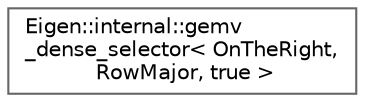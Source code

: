 digraph "Graphical Class Hierarchy"
{
 // LATEX_PDF_SIZE
  bgcolor="transparent";
  edge [fontname=Helvetica,fontsize=10,labelfontname=Helvetica,labelfontsize=10];
  node [fontname=Helvetica,fontsize=10,shape=box,height=0.2,width=0.4];
  rankdir="LR";
  Node0 [id="Node000000",label="Eigen::internal::gemv\l_dense_selector\< OnTheRight,\l RowMajor, true \>",height=0.2,width=0.4,color="grey40", fillcolor="white", style="filled",URL="$structEigen_1_1internal_1_1gemv__dense__selector_3_01OnTheRight_00_01RowMajor_00_01true_01_4.html",tooltip=" "];
}
